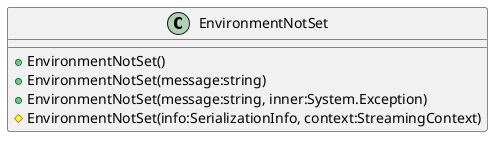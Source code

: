 @startuml
class EnvironmentNotSet {
    + EnvironmentNotSet()
    + EnvironmentNotSet(message:string)
    + EnvironmentNotSet(message:string, inner:System.Exception)
    # EnvironmentNotSet(info:SerializationInfo, context:StreamingContext)
}
@enduml

